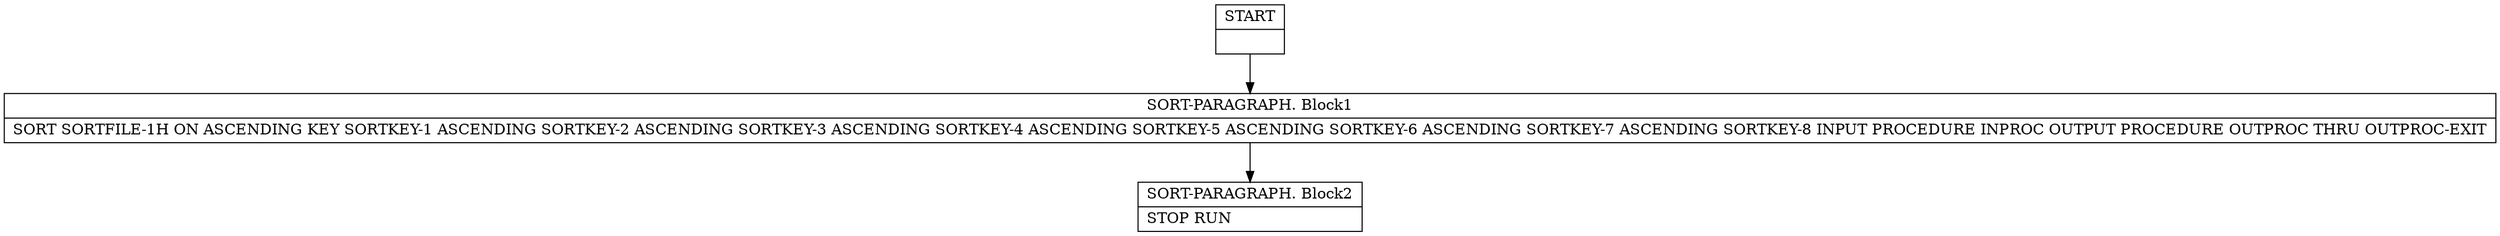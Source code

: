 digraph Cfg {
compound=true;
node [
shape = "record"
]

edge [
arrowtail = "empty"
]
Block0 [
label = "{START|}"
]
Block1 [
label = "{SORT-PARAGRAPH. Block1|    SORT     SORTFILE-1H ON               ASCENDING KEY SORTKEY-1               ASCENDING SORTKEY-2               ASCENDING SORTKEY-3               ASCENDING SORTKEY-4               ASCENDING SORTKEY-5               ASCENDING SORTKEY-6               ASCENDING SORTKEY-7               ASCENDING SORTKEY-8               INPUT PROCEDURE INPROC               OUTPUT PROCEDURE OUTPROC THRU OUTPROC-EXIT\l}"
]
Block2 [
label = "{SORT-PARAGRAPH. Block2|    STOP     RUN\l}"
]
Block0 -> Block1
Block1 -> Block2

}
